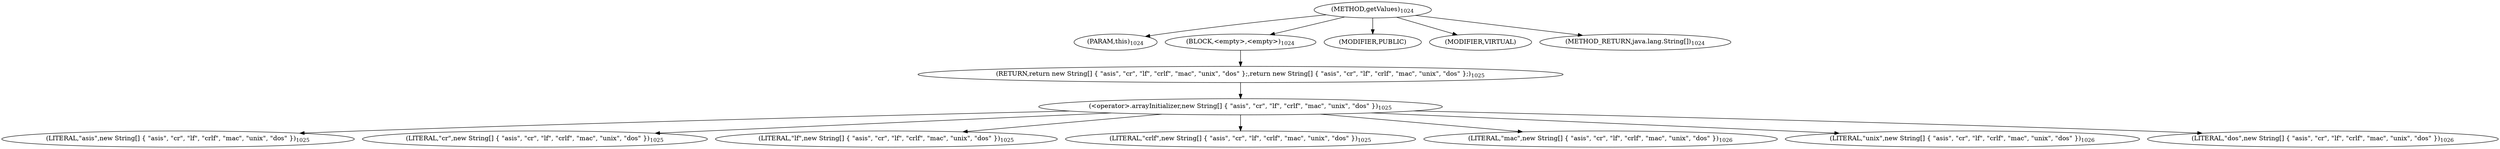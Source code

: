 digraph "getValues" {  
"2674" [label = <(METHOD,getValues)<SUB>1024</SUB>> ]
"2675" [label = <(PARAM,this)<SUB>1024</SUB>> ]
"2676" [label = <(BLOCK,&lt;empty&gt;,&lt;empty&gt;)<SUB>1024</SUB>> ]
"2677" [label = <(RETURN,return new String[] { &quot;asis&quot;, &quot;cr&quot;, &quot;lf&quot;, &quot;crlf&quot;, &quot;mac&quot;, &quot;unix&quot;, &quot;dos&quot; };,return new String[] { &quot;asis&quot;, &quot;cr&quot;, &quot;lf&quot;, &quot;crlf&quot;, &quot;mac&quot;, &quot;unix&quot;, &quot;dos&quot; };)<SUB>1025</SUB>> ]
"2678" [label = <(&lt;operator&gt;.arrayInitializer,new String[] { &quot;asis&quot;, &quot;cr&quot;, &quot;lf&quot;, &quot;crlf&quot;, &quot;mac&quot;, &quot;unix&quot;, &quot;dos&quot; })<SUB>1025</SUB>> ]
"2679" [label = <(LITERAL,&quot;asis&quot;,new String[] { &quot;asis&quot;, &quot;cr&quot;, &quot;lf&quot;, &quot;crlf&quot;, &quot;mac&quot;, &quot;unix&quot;, &quot;dos&quot; })<SUB>1025</SUB>> ]
"2680" [label = <(LITERAL,&quot;cr&quot;,new String[] { &quot;asis&quot;, &quot;cr&quot;, &quot;lf&quot;, &quot;crlf&quot;, &quot;mac&quot;, &quot;unix&quot;, &quot;dos&quot; })<SUB>1025</SUB>> ]
"2681" [label = <(LITERAL,&quot;lf&quot;,new String[] { &quot;asis&quot;, &quot;cr&quot;, &quot;lf&quot;, &quot;crlf&quot;, &quot;mac&quot;, &quot;unix&quot;, &quot;dos&quot; })<SUB>1025</SUB>> ]
"2682" [label = <(LITERAL,&quot;crlf&quot;,new String[] { &quot;asis&quot;, &quot;cr&quot;, &quot;lf&quot;, &quot;crlf&quot;, &quot;mac&quot;, &quot;unix&quot;, &quot;dos&quot; })<SUB>1025</SUB>> ]
"2683" [label = <(LITERAL,&quot;mac&quot;,new String[] { &quot;asis&quot;, &quot;cr&quot;, &quot;lf&quot;, &quot;crlf&quot;, &quot;mac&quot;, &quot;unix&quot;, &quot;dos&quot; })<SUB>1026</SUB>> ]
"2684" [label = <(LITERAL,&quot;unix&quot;,new String[] { &quot;asis&quot;, &quot;cr&quot;, &quot;lf&quot;, &quot;crlf&quot;, &quot;mac&quot;, &quot;unix&quot;, &quot;dos&quot; })<SUB>1026</SUB>> ]
"2685" [label = <(LITERAL,&quot;dos&quot;,new String[] { &quot;asis&quot;, &quot;cr&quot;, &quot;lf&quot;, &quot;crlf&quot;, &quot;mac&quot;, &quot;unix&quot;, &quot;dos&quot; })<SUB>1026</SUB>> ]
"2686" [label = <(MODIFIER,PUBLIC)> ]
"2687" [label = <(MODIFIER,VIRTUAL)> ]
"2688" [label = <(METHOD_RETURN,java.lang.String[])<SUB>1024</SUB>> ]
  "2674" -> "2675" 
  "2674" -> "2676" 
  "2674" -> "2686" 
  "2674" -> "2687" 
  "2674" -> "2688" 
  "2676" -> "2677" 
  "2677" -> "2678" 
  "2678" -> "2679" 
  "2678" -> "2680" 
  "2678" -> "2681" 
  "2678" -> "2682" 
  "2678" -> "2683" 
  "2678" -> "2684" 
  "2678" -> "2685" 
}
